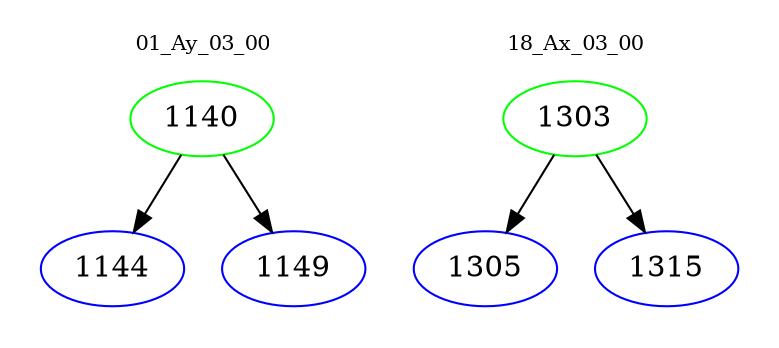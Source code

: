 digraph{
subgraph cluster_0 {
color = white
label = "01_Ay_03_00";
fontsize=10;
T0_1140 [label="1140", color="green"]
T0_1140 -> T0_1144 [color="black"]
T0_1144 [label="1144", color="blue"]
T0_1140 -> T0_1149 [color="black"]
T0_1149 [label="1149", color="blue"]
}
subgraph cluster_1 {
color = white
label = "18_Ax_03_00";
fontsize=10;
T1_1303 [label="1303", color="green"]
T1_1303 -> T1_1305 [color="black"]
T1_1305 [label="1305", color="blue"]
T1_1303 -> T1_1315 [color="black"]
T1_1315 [label="1315", color="blue"]
}
}
